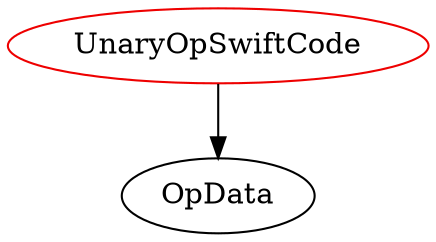 digraph unaryopswiftcode{
UnaryOpSwiftCode -> OpData;
UnaryOpSwiftCode	[shape=oval, color=red2, label="UnaryOpSwiftCode"];
}
